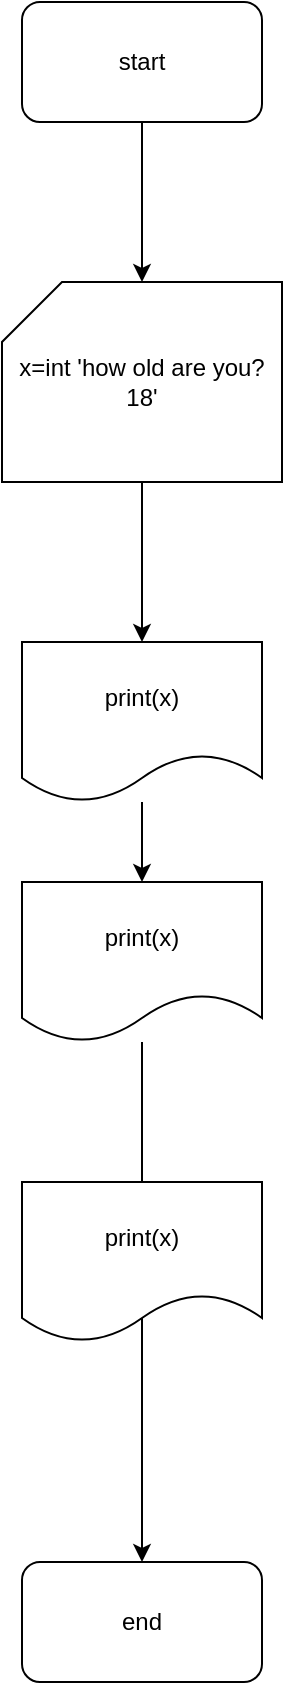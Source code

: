 <mxfile version="24.7.5">
  <diagram name="Page-1" id="tWY4j0r8ymH5-y-h1fuN">
    <mxGraphModel dx="628" dy="828" grid="1" gridSize="10" guides="1" tooltips="1" connect="1" arrows="1" fold="1" page="1" pageScale="1" pageWidth="850" pageHeight="1100" math="0" shadow="0">
      <root>
        <mxCell id="0" />
        <mxCell id="1" parent="0" />
        <mxCell id="cOBOUD79xygJmneYznUS-6" style="edgeStyle=orthogonalEdgeStyle;rounded=0;orthogonalLoop=1;jettySize=auto;html=1;exitX=0.5;exitY=1;exitDx=0;exitDy=0;" edge="1" parent="1" source="cOBOUD79xygJmneYznUS-1" target="cOBOUD79xygJmneYznUS-2">
          <mxGeometry relative="1" as="geometry" />
        </mxCell>
        <mxCell id="cOBOUD79xygJmneYznUS-1" value="start" style="rounded=1;whiteSpace=wrap;html=1;" vertex="1" parent="1">
          <mxGeometry x="150" y="120" width="120" height="60" as="geometry" />
        </mxCell>
        <mxCell id="cOBOUD79xygJmneYznUS-7" value="" style="edgeStyle=orthogonalEdgeStyle;rounded=0;orthogonalLoop=1;jettySize=auto;html=1;" edge="1" parent="1" source="cOBOUD79xygJmneYznUS-2" target="cOBOUD79xygJmneYznUS-3">
          <mxGeometry relative="1" as="geometry" />
        </mxCell>
        <mxCell id="cOBOUD79xygJmneYznUS-2" value="x=int &#39;how old are you?18&#39;" style="shape=card;whiteSpace=wrap;html=1;" vertex="1" parent="1">
          <mxGeometry x="140" y="260" width="140" height="100" as="geometry" />
        </mxCell>
        <mxCell id="cOBOUD79xygJmneYznUS-8" value="" style="edgeStyle=orthogonalEdgeStyle;rounded=0;orthogonalLoop=1;jettySize=auto;html=1;" edge="1" parent="1" source="cOBOUD79xygJmneYznUS-3" target="cOBOUD79xygJmneYznUS-4">
          <mxGeometry relative="1" as="geometry" />
        </mxCell>
        <mxCell id="cOBOUD79xygJmneYznUS-3" value="print(x)" style="shape=document;whiteSpace=wrap;html=1;boundedLbl=1;" vertex="1" parent="1">
          <mxGeometry x="150" y="440" width="120" height="80" as="geometry" />
        </mxCell>
        <mxCell id="cOBOUD79xygJmneYznUS-9" value="" style="edgeStyle=orthogonalEdgeStyle;rounded=0;orthogonalLoop=1;jettySize=auto;html=1;" edge="1" parent="1" source="cOBOUD79xygJmneYznUS-4" target="cOBOUD79xygJmneYznUS-5">
          <mxGeometry relative="1" as="geometry" />
        </mxCell>
        <mxCell id="cOBOUD79xygJmneYznUS-4" value="print(x)" style="shape=document;whiteSpace=wrap;html=1;boundedLbl=1;" vertex="1" parent="1">
          <mxGeometry x="150" y="560" width="120" height="80" as="geometry" />
        </mxCell>
        <mxCell id="cOBOUD79xygJmneYznUS-5" value="end" style="rounded=1;whiteSpace=wrap;html=1;" vertex="1" parent="1">
          <mxGeometry x="150" y="900" width="120" height="60" as="geometry" />
        </mxCell>
        <mxCell id="cOBOUD79xygJmneYznUS-10" value="print(x)" style="shape=document;whiteSpace=wrap;html=1;boundedLbl=1;" vertex="1" parent="1">
          <mxGeometry x="150" y="710" width="120" height="80" as="geometry" />
        </mxCell>
      </root>
    </mxGraphModel>
  </diagram>
</mxfile>
